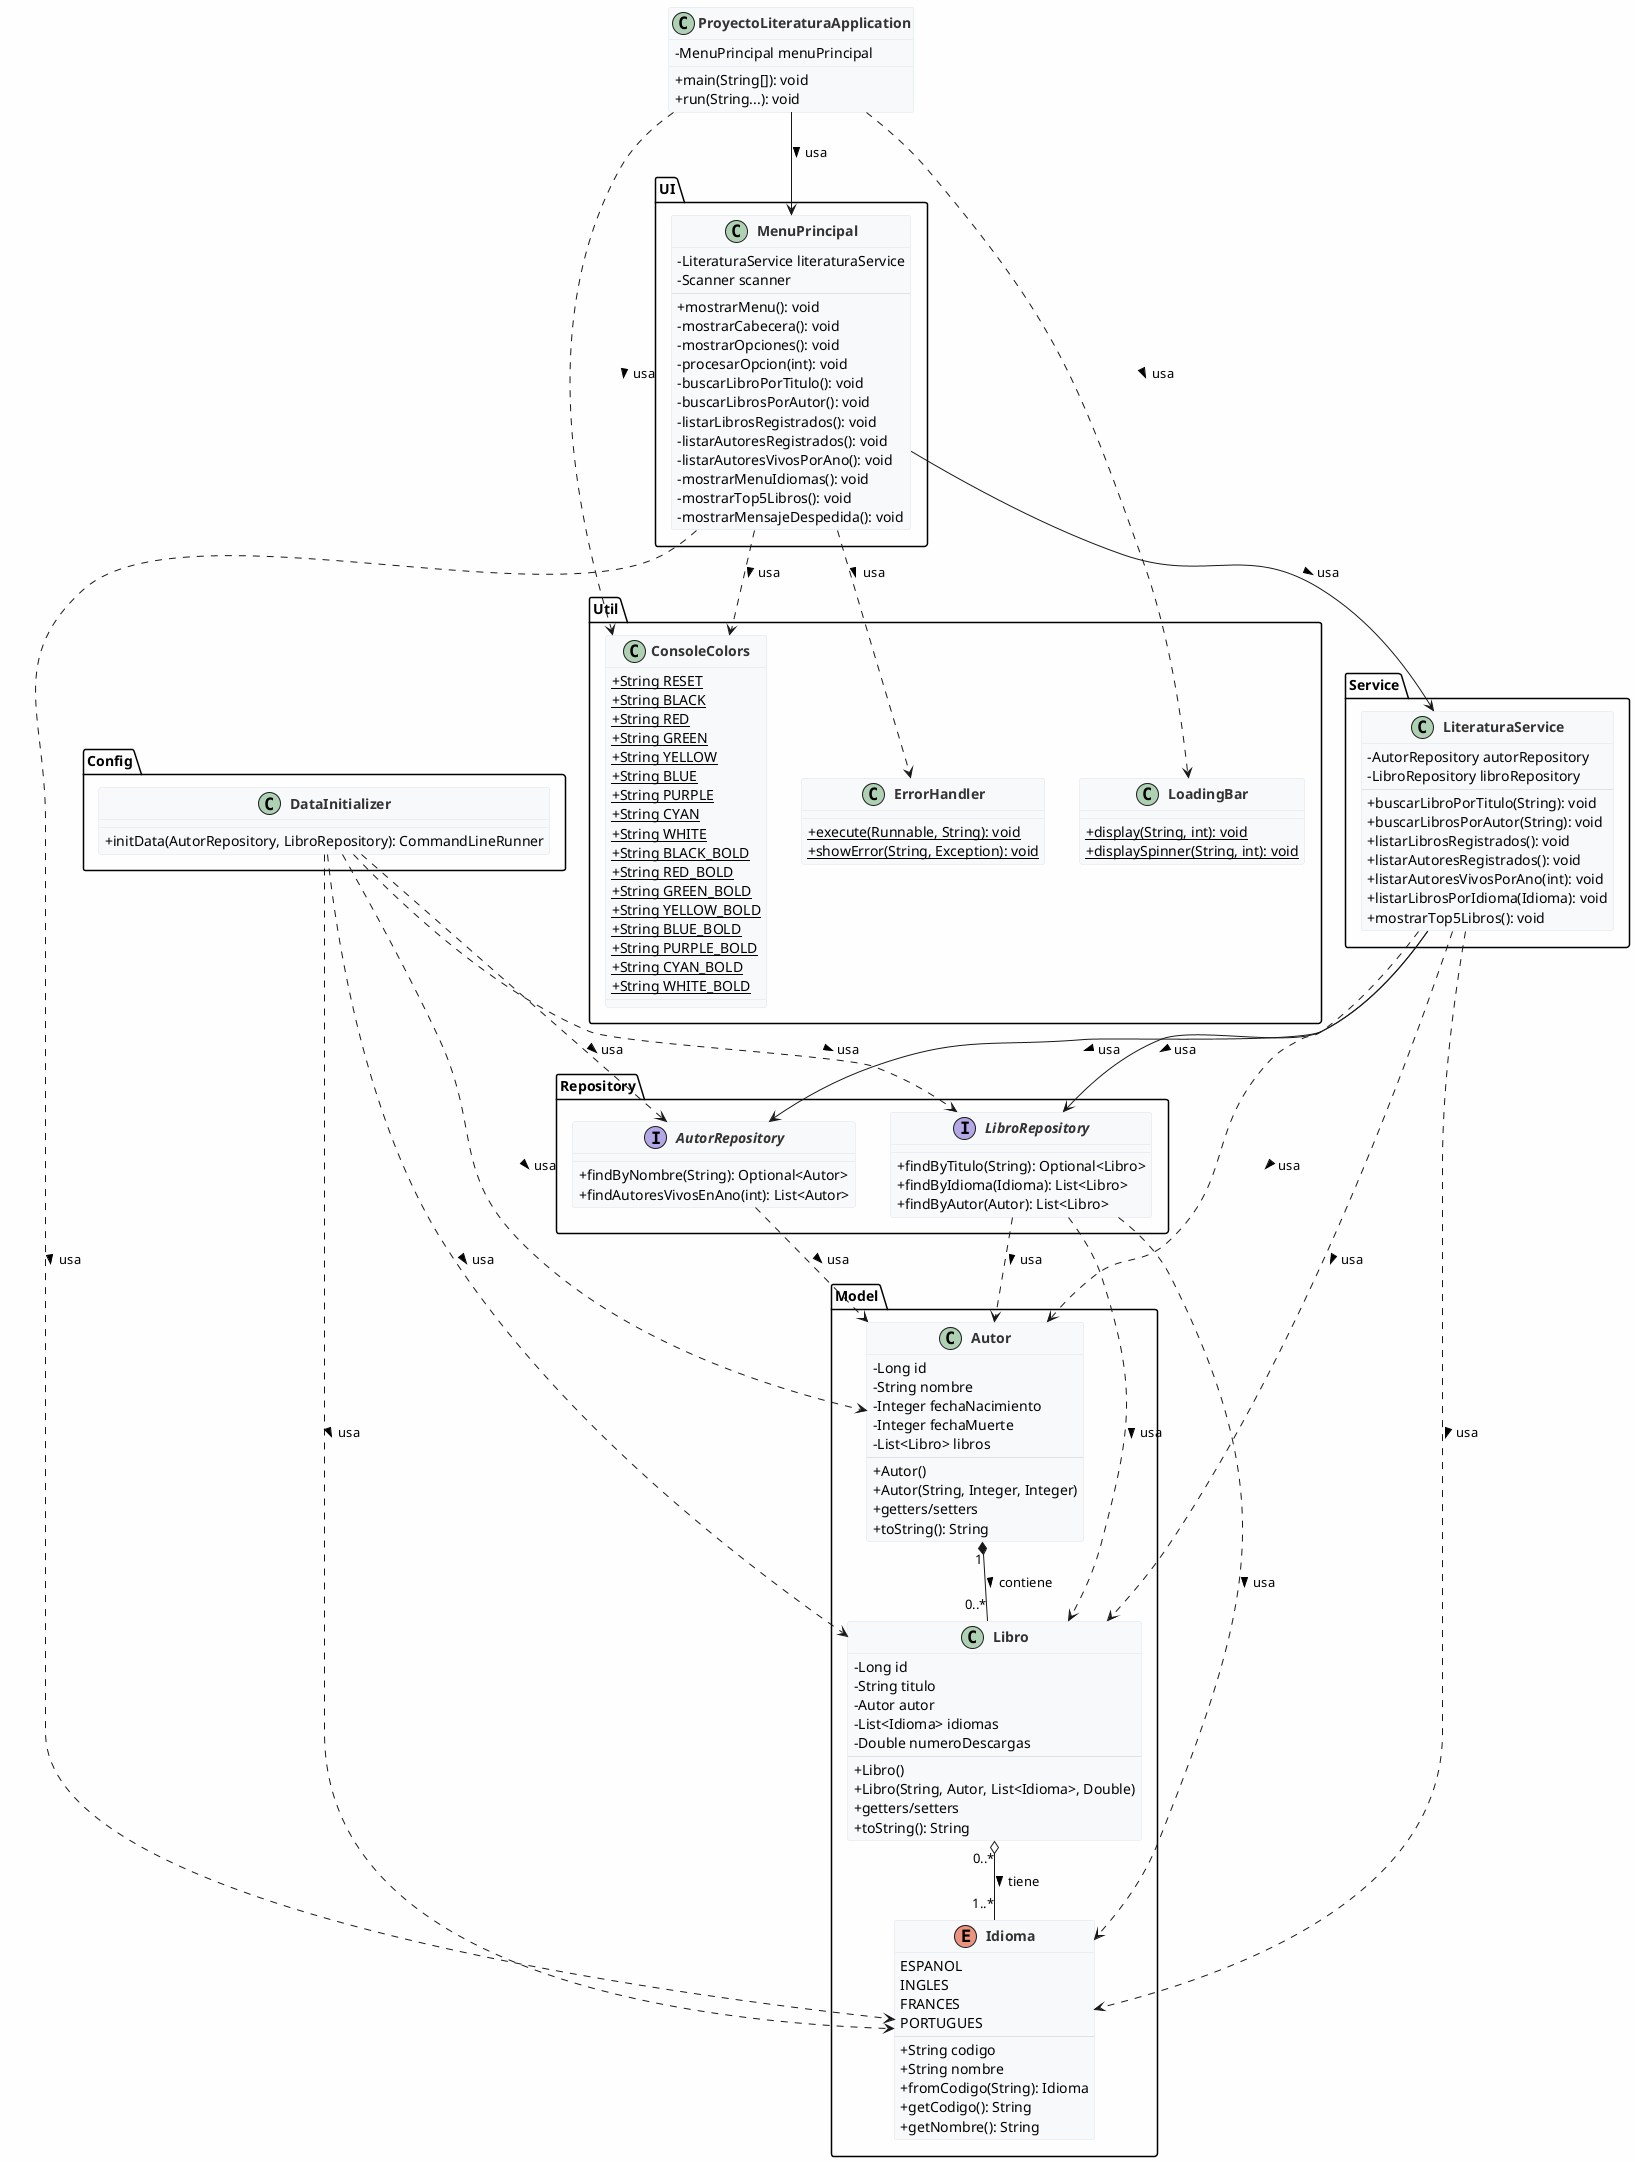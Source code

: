 @startuml Proyecto Literatura

' Estilo del diagrama
skinparam classAttributeIconSize 0
skinparam backgroundColor #FEFEFE
skinparam classFontColor #333333
skinparam classFontSize 14
skinparam classFontStyle bold
skinparam classBackgroundColor #F8F9FA
skinparam classBorderColor #DEE2E6

' Entidades principales
package "Model" {
  enum Idioma {
    ESPANOL
    INGLES
    FRANCES
    PORTUGUES
    --
    +String codigo
    +String nombre
    +fromCodigo(String): Idioma
    +getCodigo(): String
    +getNombre(): String
  }

  class Autor {
    -Long id
    -String nombre
    -Integer fechaNacimiento
    -Integer fechaMuerte
    -List<Libro> libros
    --
    +Autor()
    +Autor(String, Integer, Integer)
    +getters/setters
    +toString(): String
  }

  class Libro {
    -Long id
    -String titulo
    -Autor autor
    -List<Idioma> idiomas
    -Double numeroDescargas
    --
    +Libro()
    +Libro(String, Autor, List<Idioma>, Double)
    +getters/setters
    +toString(): String
  }
}

package "Repository" {
  interface AutorRepository {
    +findByNombre(String): Optional<Autor>
    +findAutoresVivosEnAno(int): List<Autor>
  }

  interface LibroRepository {
    +findByTitulo(String): Optional<Libro>
    +findByIdioma(Idioma): List<Libro>
    +findByAutor(Autor): List<Libro>
  }
}

package "Service" {
  class LiteraturaService {
    -AutorRepository autorRepository
    -LibroRepository libroRepository
    --
    +buscarLibroPorTitulo(String): void
    +buscarLibrosPorAutor(String): void
    +listarLibrosRegistrados(): void
    +listarAutoresRegistrados(): void
    +listarAutoresVivosPorAno(int): void
    +listarLibrosPorIdioma(Idioma): void
    +mostrarTop5Libros(): void
  }
}

package "UI" {
  class MenuPrincipal {
    -LiteraturaService literaturaService
    -Scanner scanner
    --
    +mostrarMenu(): void
    -mostrarCabecera(): void
    -mostrarOpciones(): void
    -procesarOpcion(int): void
    -buscarLibroPorTitulo(): void
    -buscarLibrosPorAutor(): void
    -listarLibrosRegistrados(): void
    -listarAutoresRegistrados(): void
    -listarAutoresVivosPorAno(): void
    -mostrarMenuIdiomas(): void
    -mostrarTop5Libros(): void
    -mostrarMensajeDespedida(): void
  }
}

package "Config" {
  class DataInitializer {
    +initData(AutorRepository, LibroRepository): CommandLineRunner
  }
}

package "Util" {
  class ConsoleColors {
    +{static} String RESET
    +{static} String BLACK
    +{static} String RED
    +{static} String GREEN
    +{static} String YELLOW
    +{static} String BLUE
    +{static} String PURPLE
    +{static} String CYAN
    +{static} String WHITE
    +{static} String BLACK_BOLD
    +{static} String RED_BOLD
    +{static} String GREEN_BOLD
    +{static} String YELLOW_BOLD
    +{static} String BLUE_BOLD
    +{static} String PURPLE_BOLD
    +{static} String CYAN_BOLD
    +{static} String WHITE_BOLD
  }

  class LoadingBar {
    +{static} display(String, int): void
    +{static} displaySpinner(String, int): void
  }

  class ErrorHandler {
    +{static} execute(Runnable, String): void
    +{static} showError(String, Exception): void
  }
}

' Relaciones
Autor "1" *-- "0..*" Libro : contiene >
Libro "0..*" o-- "1..*" Idioma : tiene >

AutorRepository ..> Autor : usa >
LibroRepository ..> Libro : usa >
LibroRepository ..> Autor : usa >
LibroRepository ..> Idioma : usa >

LiteraturaService --> AutorRepository : usa >
LiteraturaService --> LibroRepository : usa >
LiteraturaService ..> Autor : usa >
LiteraturaService ..> Libro : usa >
LiteraturaService ..> Idioma : usa >

MenuPrincipal --> LiteraturaService : usa >
MenuPrincipal ..> Idioma : usa >
MenuPrincipal ..> ConsoleColors : usa >
MenuPrincipal ..> ErrorHandler : usa >

DataInitializer ..> AutorRepository : usa >
DataInitializer ..> LibroRepository : usa >
DataInitializer ..> Autor : usa >
DataInitializer ..> Libro : usa >
DataInitializer ..> Idioma : usa >

class ProyectoLiteraturaApplication {
  -MenuPrincipal menuPrincipal
  +main(String[]): void
  +run(String...): void
}

ProyectoLiteraturaApplication --> MenuPrincipal : usa >
ProyectoLiteraturaApplication ..> ConsoleColors : usa >
ProyectoLiteraturaApplication ..> LoadingBar : usa >

@enduml